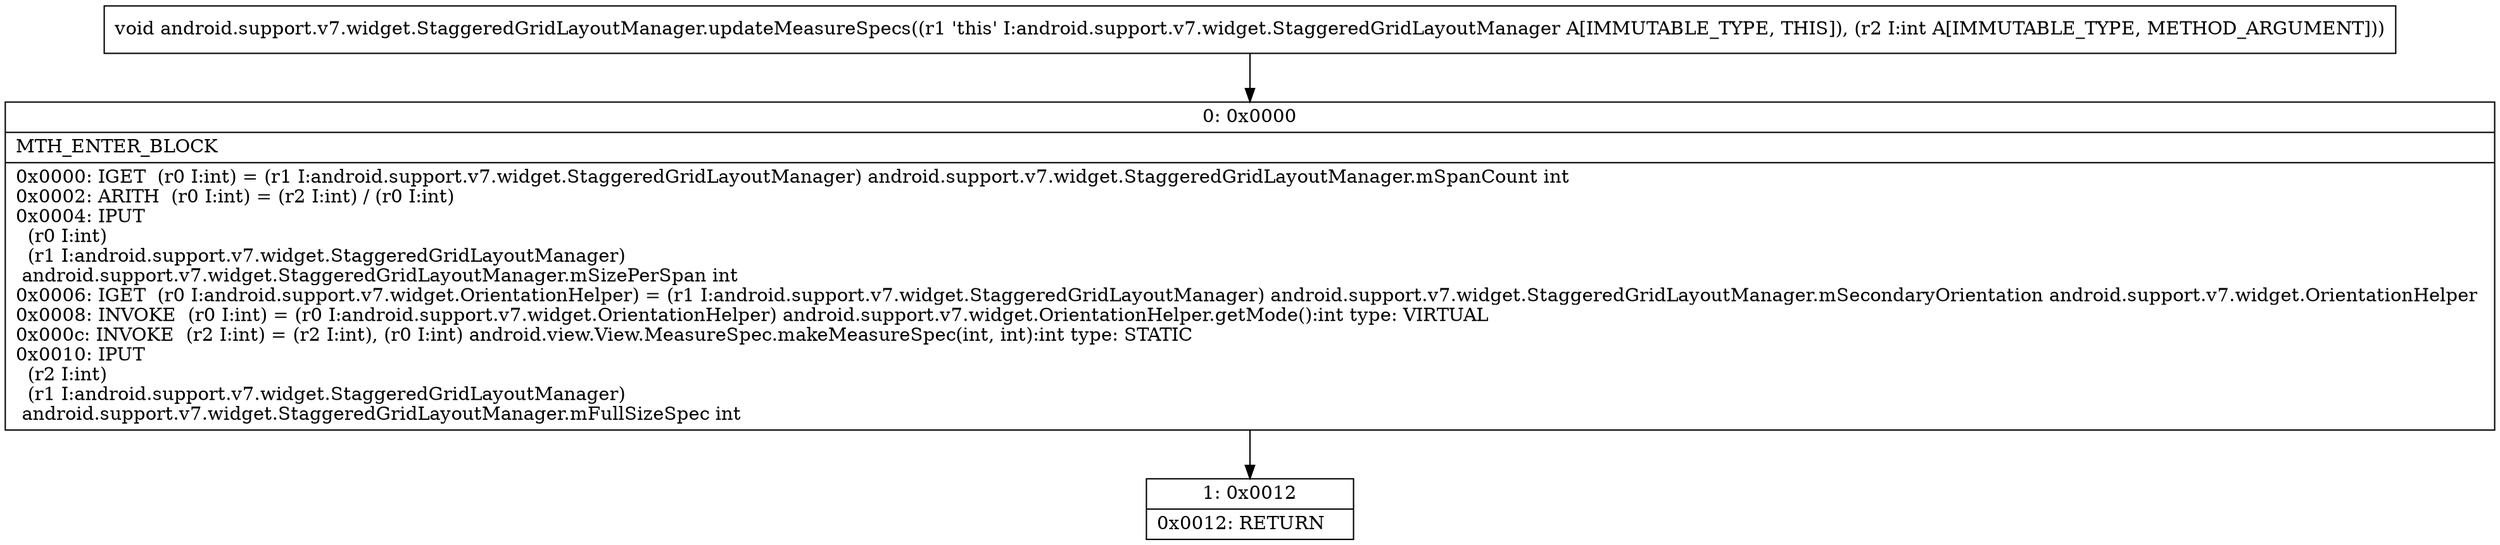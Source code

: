 digraph "CFG forandroid.support.v7.widget.StaggeredGridLayoutManager.updateMeasureSpecs(I)V" {
Node_0 [shape=record,label="{0\:\ 0x0000|MTH_ENTER_BLOCK\l|0x0000: IGET  (r0 I:int) = (r1 I:android.support.v7.widget.StaggeredGridLayoutManager) android.support.v7.widget.StaggeredGridLayoutManager.mSpanCount int \l0x0002: ARITH  (r0 I:int) = (r2 I:int) \/ (r0 I:int) \l0x0004: IPUT  \l  (r0 I:int)\l  (r1 I:android.support.v7.widget.StaggeredGridLayoutManager)\l android.support.v7.widget.StaggeredGridLayoutManager.mSizePerSpan int \l0x0006: IGET  (r0 I:android.support.v7.widget.OrientationHelper) = (r1 I:android.support.v7.widget.StaggeredGridLayoutManager) android.support.v7.widget.StaggeredGridLayoutManager.mSecondaryOrientation android.support.v7.widget.OrientationHelper \l0x0008: INVOKE  (r0 I:int) = (r0 I:android.support.v7.widget.OrientationHelper) android.support.v7.widget.OrientationHelper.getMode():int type: VIRTUAL \l0x000c: INVOKE  (r2 I:int) = (r2 I:int), (r0 I:int) android.view.View.MeasureSpec.makeMeasureSpec(int, int):int type: STATIC \l0x0010: IPUT  \l  (r2 I:int)\l  (r1 I:android.support.v7.widget.StaggeredGridLayoutManager)\l android.support.v7.widget.StaggeredGridLayoutManager.mFullSizeSpec int \l}"];
Node_1 [shape=record,label="{1\:\ 0x0012|0x0012: RETURN   \l}"];
MethodNode[shape=record,label="{void android.support.v7.widget.StaggeredGridLayoutManager.updateMeasureSpecs((r1 'this' I:android.support.v7.widget.StaggeredGridLayoutManager A[IMMUTABLE_TYPE, THIS]), (r2 I:int A[IMMUTABLE_TYPE, METHOD_ARGUMENT])) }"];
MethodNode -> Node_0;
Node_0 -> Node_1;
}

